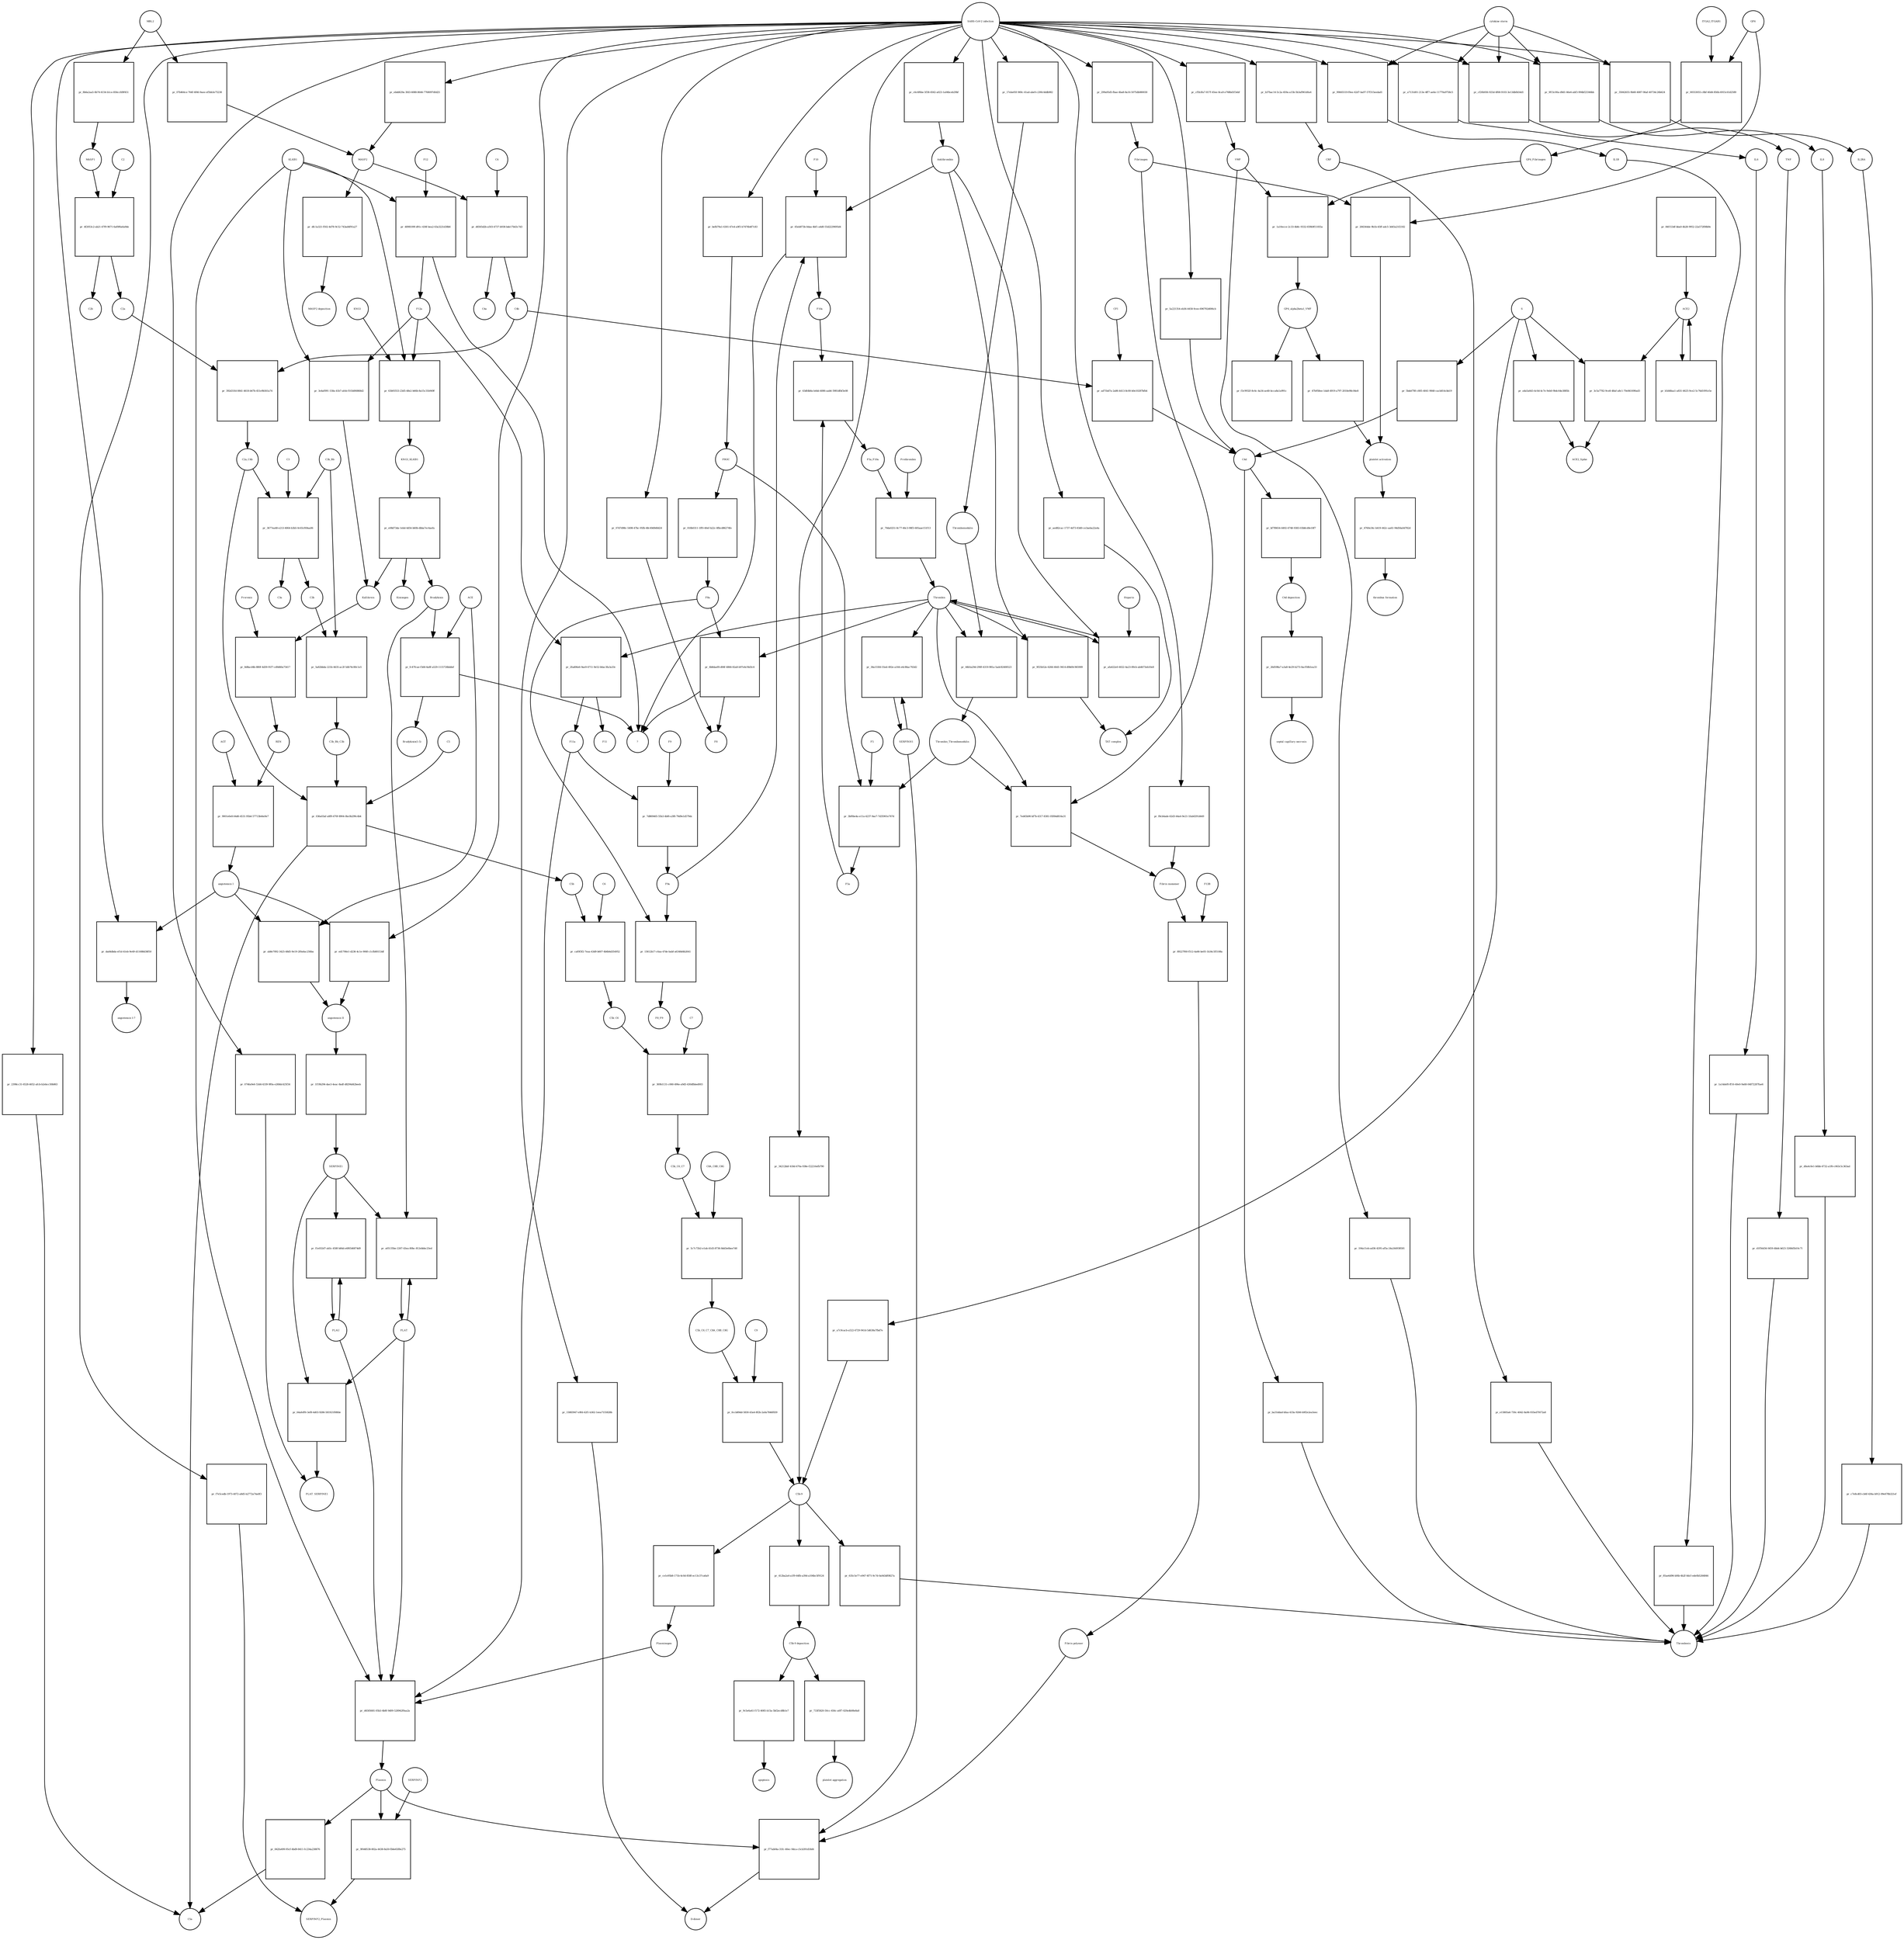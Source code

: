 strict digraph  {
C4b [annotation="", bipartite=0, cls=macromolecule, fontsize=4, label=C4b, shape=circle];
"pr_392d31fd-0841-4618-b67b-451e9b561a74" [annotation="", bipartite=1, cls=process, fontsize=4, label="pr_392d31fd-0841-4618-b67b-451e9b561a74", shape=square];
C2a [annotation="", bipartite=0, cls=macromolecule, fontsize=4, label=C2a, shape=circle];
C2a_C4b [annotation="", bipartite=0, cls=complex, fontsize=4, label=C2a_C4b, shape=circle];
C3b [annotation="", bipartite=0, cls=macromolecule, fontsize=4, label=C3b, shape=circle];
"pr_5a82bbda-221b-4435-ac2f-5db74c80c1e5" [annotation="", bipartite=1, cls=process, fontsize=4, label="pr_5a82bbda-221b-4435-ac2f-5db74c80c1e5", shape=square];
C3b_Bb [annotation="urn_miriam_pubmed_12440962|urn_miriam_brenda_3.4.21.47", bipartite=0, cls=complex, fontsize=4, label=C3b_Bb, shape=circle];
C3b_Bb_C3b [annotation="urn_miriam_pubmed_12440962|urn_miriam_brenda_34.4.21.47", bipartite=0, cls=complex, fontsize=4, label=C3b_Bb_C3b, shape=circle];
"pr_ad71bd7a-2a86-4413-8c00-b0e10287bfb4" [annotation="", bipartite=1, cls=process, fontsize=4, label="pr_ad71bd7a-2a86-4413-8c00-b0e10287bfb4", shape=square];
C4d [annotation="", bipartite=0, cls=macromolecule, fontsize=4, label=C4d, shape=circle];
CFI [annotation="urn_miriam_hgnc_HGNC%3A2771", bipartite=0, cls=macromolecule, fontsize=4, label=CFI, shape=circle];
"pr_bf7f8654-6492-4748-9383-03b8cd0e18f7" [annotation="", bipartite=1, cls=process, fontsize=4, label="pr_bf7f8654-6492-4748-9383-03b8cd0e18f7", shape=square];
"C4d deposition" [annotation="", bipartite=0, cls=phenotype, fontsize=4, label="C4d deposition", shape=circle];
"pr_26d598a7-a3a8-4e29-b273-0acf58b1ea33" [annotation="", bipartite=1, cls=process, fontsize=4, label="pr_26d598a7-a3a8-4e29-b273-0acf58b1ea33", shape=square];
"septal capillary necrosis" [annotation="", bipartite=0, cls=phenotype, fontsize=4, label="septal capillary necrosis", shape=circle];
"C5b-9" [annotation="", bipartite=0, cls=complex, fontsize=4, label="C5b-9", shape=circle];
"pr_412ba2a4-a1f9-44fb-a39d-a104bc5f9124" [annotation="", bipartite=1, cls=process, fontsize=4, label="pr_412ba2a4-a1f9-44fb-a39d-a104bc5f9124", shape=square];
"C5b-9 deposition" [annotation="", bipartite=0, cls=phenotype, fontsize=4, label="C5b-9 deposition", shape=circle];
"SARS-CoV-2 infection" [annotation=urn_miriam_taxonomy_2697049, bipartite=0, cls=phenotype, fontsize=4, label="SARS-CoV-2 infection", shape=circle];
"pr_f8cb4ade-62d3-44a4-9e21-1fab0291d449" [annotation="", bipartite=1, cls=process, fontsize=4, label="pr_f8cb4ade-62d3-44a4-9e21-1fab0291d449", shape=square];
"Fibrin monomer" [annotation="", bipartite=0, cls=macromolecule, fontsize=4, label="Fibrin monomer", shape=circle];
"pr_07d7d98c-5498-47bc-95fb-48c49d9d0d24" [annotation="", bipartite=1, cls=process, fontsize=4, label="pr_07d7d98c-5498-47bc-95fb-48c49d9d0d24", shape=square];
F8 [annotation="urn_miriam_hgnc_HGNC%3A3546", bipartite=0, cls=macromolecule, fontsize=4, label=F8, shape=circle];
"pr_c6c6f6be-5f38-4562-a023-1a04bceb29bf" [annotation="", bipartite=1, cls=process, fontsize=4, label="pr_c6c6f6be-5f38-4562-a023-1a04bceb29bf", shape=square];
Antithrombin [annotation="urn_miriam_hgnc_HGNC%3A775", bipartite=0, cls=macromolecule, fontsize=4, label=Antithrombin, shape=circle];
S [annotation="urn_miriam_uniprot_P0DTC2|urn_miriam_uniprot_P59594", bipartite=0, cls=macromolecule, fontsize=4, label=S, shape=circle];
"pr_a4a5a643-4c0d-4c7e-9eb0-9b4c64e3885b" [annotation="", bipartite=1, cls="omitted process", fontsize=4, label="pr_a4a5a643-4c0d-4c7e-9eb0-9b4c64e3885b", shape=square];
ACE2_Spike [annotation="", bipartite=0, cls=complex, fontsize=4, label=ACE2_Spike, shape=circle];
Bradykinin [annotation="urn_miriam_obo.chebi_CHEBI%3A3165", bipartite=0, cls=macromolecule, fontsize=4, label=Bradykinin, shape=circle];
"pr_fc47fcae-f3d4-4a8f-a529-1115726bddef" [annotation="", bipartite=1, cls=process, fontsize=4, label="pr_fc47fcae-f3d4-4a8f-a529-1115726bddef", shape=square];
"Bradykinin(1-5)" [annotation="", bipartite=0, cls=macromolecule, fontsize=4, label="Bradykinin(1-5)", shape=circle];
"?" [annotation="", bipartite=0, cls=macromolecule, fontsize=4, label="?", shape=circle];
ACE [annotation="urn_miriam_hgnc_HGNC%3A2707", bipartite=0, cls=macromolecule, fontsize=4, label=ACE, shape=circle];
ACE2 [annotation="urn_miriam_hgnc_HGNC%3A13557", bipartite=0, cls=macromolecule, fontsize=4, label=ACE2, shape=circle];
"pr_b5d48aa1-a831-4625-9ce2-5c76d1091e5e" [annotation="", bipartite=1, cls=process, fontsize=4, label="pr_b5d48aa1-a831-4625-9ce2-5c76d1091e5e", shape=square];
"pr_3c5a7782-9ce8-48af-a8c1-70e841690ad3" [annotation="", bipartite=1, cls=process, fontsize=4, label="pr_3c5a7782-9ce8-48af-a8c1-70e841690ad3", shape=square];
"pr_84f153df-bba0-4b28-9952-22a572f08b9e" [annotation="", bipartite=1, cls=process, fontsize=4, label="pr_84f153df-bba0-4b28-9952-22a572f08b9e", shape=square];
"angiotensin I" [annotation="urn_miriam_obo.chebi_CHEBI%3A2718", bipartite=0, cls="simple chemical", fontsize=4, label="angiotensin I", shape=circle];
"pr_dad4dbda-ef1d-41eb-9e49-d11688d38f50" [annotation="", bipartite=1, cls=process, fontsize=4, label="pr_dad4dbda-ef1d-41eb-9e49-d11688d38f50", shape=square];
"angiotensin I-7" [annotation="urn_miriam_obo.chebi_CHEBI%3A55438", bipartite=0, cls="simple chemical", fontsize=4, label="angiotensin I-7", shape=circle];
"pr_5bdef78f-c805-4041-9840-cacb814cbb19" [annotation="", bipartite=1, cls=process, fontsize=4, label="pr_5bdef78f-c805-4041-9840-cacb814cbb19", shape=square];
"pr_a7c9cacb-a522-4729-941d-5d638a7fbd7e" [annotation="", bipartite=1, cls=process, fontsize=4, label="pr_a7c9cacb-a522-4729-941d-5d638a7fbd7e", shape=square];
"pr_9c5e6a41-f172-4085-b15a-5bf2ecd8b1e7" [annotation="", bipartite=1, cls=process, fontsize=4, label="pr_9c5e6a41-f172-4085-b15a-5bf2ecd8b1e7", shape=square];
apoptosis [annotation="urn_miriam_obo.go_GO%3A0006915", bipartite=0, cls=phenotype, fontsize=4, label=apoptosis, shape=circle];
"pr_733f5820-50cc-456c-a0f7-029a4b08e8a8" [annotation="", bipartite=1, cls=process, fontsize=4, label="pr_733f5820-50cc-456c-a0f7-029a4b08e8a8", shape=square];
"platelet aggregation" [annotation="urn_miriam_obo.go_GO%3A0030168", bipartite=0, cls=phenotype, fontsize=4, label="platelet aggregation", shape=circle];
"pr_b37bac14-5c2a-459a-a15b-5b3af961d0a4" [annotation="", bipartite=1, cls=process, fontsize=4, label="pr_b37bac14-5c2a-459a-a15b-5b3af961d0a4", shape=square];
CRP [annotation="urn_miriam_hgnc_HGNC%3A2367", bipartite=0, cls=macromolecule, fontsize=4, label=CRP, shape=circle];
"pr_ebdd629a-3fd3-4088-8646-7768097d0d25" [annotation="", bipartite=1, cls=process, fontsize=4, label="pr_ebdd629a-3fd3-4088-8646-7768097d0d25", shape=square];
MASP2 [annotation=urn_miriam_hgnc_6902, bipartite=0, cls=macromolecule, fontsize=4, label=MASP2, shape=circle];
"pr_cf5b3fa7-817f-45ee-8ca9-e768bd1f3ebf" [annotation="", bipartite=1, cls=process, fontsize=4, label="pr_cf5b3fa7-817f-45ee-8ca9-e768bd1f3ebf", shape=square];
VWF [annotation="urn_miriam_hgnc_HGNC%3A12726", bipartite=0, cls=macromolecule, fontsize=4, label=VWF, shape=circle];
"pr_e15805a6-730c-4042-8a96-935ed7f472a8" [annotation="", bipartite=1, cls=process, fontsize=4, label="pr_e15805a6-730c-4042-8a96-935ed7f472a8", shape=square];
Thrombosis [annotation="urn_miriam_mesh_D013923|urn_miriam_mesh_D055806", bipartite=0, cls=phenotype, fontsize=4, label=Thrombosis, shape=circle];
"pr_194a11eb-ad36-4295-af5a-24a244938581" [annotation="", bipartite=1, cls=process, fontsize=4, label="pr_194a11eb-ad36-4295-af5a-24a244938581", shape=square];
"pr_befb79a1-6301-47e4-a9f5-b7476b4f7c83" [annotation="", bipartite=1, cls=process, fontsize=4, label="pr_befb79a1-6301-47e4-a9f5-b7476b4f7c83", shape=square];
PROC [annotation="urn_miriam_hgnc_HGNC%3A9451", bipartite=0, cls=macromolecule, fontsize=4, label=PROC, shape=circle];
"pr_5a221354-eb36-4458-9cee-696792d696cb" [annotation="", bipartite=1, cls=process, fontsize=4, label="pr_5a221354-eb36-4458-9cee-696792d696cb", shape=square];
Plasmin [annotation="urn_miriam_hgnc_HGNC%3A9051", bipartite=0, cls=macromolecule, fontsize=4, label=Plasmin, shape=circle];
"pr_9f448538-802a-4438-8a50-fb6e65f8e275" [annotation="", bipartite=1, cls=process, fontsize=4, label="pr_9f448538-802a-4438-8a50-fb6e65f8e275", shape=square];
SERPINF2 [annotation="urn_miriam_hgnc_HGNC%3A9075", bipartite=0, cls=macromolecule, fontsize=4, label=SERPINF2, shape=circle];
SERPINF2_Plasmin [annotation="", bipartite=0, cls=complex, fontsize=4, label=SERPINF2_Plasmin, shape=circle];
"pr_f7e5cedb-1973-4072-a8d5-b2772a74a0f3" [annotation="", bipartite=1, cls=process, fontsize=4, label="pr_f7e5cedb-1973-4072-a8d5-b2772a74a0f3", shape=square];
"pr_17ebe05f-969c-41ad-abe9-c200c4ddb982" [annotation="", bipartite=1, cls=process, fontsize=4, label="pr_17ebe05f-969c-41ad-abe9-c200c4ddb982", shape=square];
Thrombomodulin [annotation="urn_miriam_hgnc_HGNC%3A11784", bipartite=0, cls=macromolecule, fontsize=4, label=Thrombomodulin, shape=circle];
KLKB1 [annotation=urn_miriam_hgnc_6371, bipartite=0, cls=macromolecule, fontsize=4, label=KLKB1, shape=circle];
"pr_3e4af091-158a-41b7-afeb-f103d06868d2" [annotation="", bipartite=1, cls=process, fontsize=4, label="pr_3e4af091-158a-41b7-afeb-f103d06868d2", shape=square];
Kallikrein [annotation=urn_miriam_hgnc_6371, bipartite=0, cls=macromolecule, fontsize=4, label=Kallikrein, shape=circle];
F12a [annotation="urn_miriam_hgnc_HGNC%3A3530", bipartite=0, cls=macromolecule, fontsize=4, label=F12a, shape=circle];
"pr_aed82cac-1737-4d73-83d0-ce3aeba22a4a" [annotation="", bipartite=1, cls=process, fontsize=4, label="pr_aed82cac-1737-4d73-83d0-ce3aeba22a4a", shape=square];
"TAT complex" [annotation=urn_miriam_pubmed_22930518, bipartite=0, cls=complex, fontsize=4, label="TAT complex", shape=circle];
"pr_0746a9e6-53d4-4339-9f0a-e268dc425f34" [annotation="", bipartite=1, cls=process, fontsize=4, label="pr_0746a9e6-53d4-4339-9f0a-e268dc425f34", shape=square];
PLAT_SERPINE1 [annotation=urn_miriam_pubmed_22449964, bipartite=0, cls=complex, fontsize=4, label=PLAT_SERPINE1, shape=circle];
KNG1_KLKB1 [annotation=urn_miriam_pubmed_17598838, bipartite=0, cls=complex, fontsize=4, label=KNG1_KLKB1, shape=circle];
"pr_e08d73da-1ebd-4d54-b60b-dbba7ec4aefa" [annotation="", bipartite=1, cls=process, fontsize=4, label="pr_e08d73da-1ebd-4d54-b60b-dbba7ec4aefa", shape=square];
Kininogen [annotation="urn_miriam_hgnc_HGNC%3A6383", bipartite=0, cls=macromolecule, fontsize=4, label=Kininogen, shape=circle];
"pr_34212bbf-418d-470a-938e-f22216efb790" [annotation="", bipartite=1, cls=process, fontsize=4, label="pr_34212bbf-418d-470a-938e-f22216efb790", shape=square];
"pr_2398cc31-6528-4652-afcb-b2ebcc50b863" [annotation="", bipartite=1, cls=process, fontsize=4, label="pr_2398cc31-6528-4652-afcb-b2ebcc50b863", shape=square];
C5a [annotation="", bipartite=0, cls=macromolecule, fontsize=4, label=C5a, shape=circle];
PLAT [annotation="urn_miriam_hgnc_HGNC%3A9051", bipartite=0, cls=macromolecule, fontsize=4, label=PLAT, shape=circle];
"pr_a05135be-2267-43ea-80bc-812ebbbc23ed" [annotation="", bipartite=1, cls=process, fontsize=4, label="pr_a05135be-2267-43ea-80bc-812ebbbc23ed", shape=square];
SERPINE1 [annotation="urn_miriam_hgnc_HGNC%3A8593", bipartite=0, cls=macromolecule, fontsize=4, label=SERPINE1, shape=circle];
AGT [annotation="urn_miriam_hgnc_HGNC%3A333", bipartite=0, cls=macromolecule, fontsize=4, label=AGT, shape=circle];
"pr_9001e0e8-64d6-4531-95b4-57713b44e9e7" [annotation="", bipartite=1, cls=process, fontsize=4, label="pr_9001e0e8-64d6-4531-95b4-57713b44e9e7", shape=square];
REN [annotation="urn_miriam_hgnc_HGNC%3A9958", bipartite=0, cls=macromolecule, fontsize=4, label=REN, shape=circle];
C2 [annotation="urn_miriam_hgnc_HGNC%3A1248", bipartite=0, cls=macromolecule, fontsize=4, label=C2, shape=circle];
"pr_4f2053c2-ab21-47f9-9671-6af0f6a6a9de" [annotation="", bipartite=1, cls=process, fontsize=4, label="pr_4f2053c2-ab21-47f9-9671-6af0f6a6a9de", shape=square];
C2b [annotation="", bipartite=0, cls=macromolecule, fontsize=4, label=C2b, shape=circle];
MASP1 [annotation="urn_miriam_hgnc_HGNC%3A6901", bipartite=0, cls=macromolecule, fontsize=4, label=MASP1, shape=circle];
MBL2 [annotation=urn_miriam_hgnc_6902, bipartite=0, cls=macromolecule, fontsize=4, label=MBL2, shape=circle];
"pr_07b464ce-764f-4f46-9aee-ef5bb3e75238" [annotation="", bipartite=1, cls=process, fontsize=4, label="pr_07b464ce-764f-4f46-9aee-ef5bb3e75238", shape=square];
"pr_8b6a2aa5-6b74-4154-b1ce-856ccfd9f451" [annotation="", bipartite=1, cls=process, fontsize=4, label="pr_8b6a2aa5-6b74-4154-b1ce-856ccfd9f451", shape=square];
F10 [annotation="urn_miriam_hgnc_HGNC%3A3528", bipartite=0, cls=macromolecule, fontsize=4, label=F10, shape=circle];
"pr_65eb873b-0daa-4bf1-a4d0-55d2229695d4" [annotation="", bipartite=1, cls=process, fontsize=4, label="pr_65eb873b-0daa-4bf1-a4d0-55d2229695d4", shape=square];
F10a [annotation="urn_miriam_hgnc_HGNC%3A3528", bipartite=0, cls=macromolecule, fontsize=4, label=F10a, shape=circle];
F9a [annotation="", bipartite=0, cls=macromolecule, fontsize=4, label=F9a, shape=circle];
C3 [annotation="urn_miriam_hgnc_HGNC%3A1318", bipartite=0, cls=macromolecule, fontsize=4, label=C3, shape=circle];
"pr_3677ea48-e213-4064-b3b5-0c65cf69aa06" [annotation="", bipartite=1, cls=process, fontsize=4, label="pr_3677ea48-e213-4064-b3b5-0c65cf69aa06", shape=square];
C3a [annotation="", bipartite=0, cls=macromolecule, fontsize=4, label=C3a, shape=circle];
Prorenin [annotation="", bipartite=0, cls=macromolecule, fontsize=4, label=Prorenin, shape=circle];
"pr_8d8acd4b-880f-4d39-91f7-cd9d60a75417" [annotation="", bipartite=1, cls=process, fontsize=4, label="pr_8d8acd4b-880f-4d39-91f7-cd9d60a75417", shape=square];
F8a [annotation="urn_miriam_hgnc_HGNC%3A3546", bipartite=0, cls=macromolecule, fontsize=4, label=F8a, shape=circle];
"pr_4b8daef8-d06f-4866-82a8-b97e4cf4d3c4" [annotation="", bipartite=1, cls=process, fontsize=4, label="pr_4b8daef8-d06f-4866-82a8-b97e4cf4d3c4", shape=square];
Thrombin [annotation="urn_miriam_hgnc_HGNC%3A3535", bipartite=0, cls=macromolecule, fontsize=4, label=Thrombin, shape=circle];
"pr_afa622e0-4022-4a23-89cb-ab4673eb10e8" [annotation="", bipartite=1, cls=process, fontsize=4, label="pr_afa622e0-4022-4a23-89cb-ab4673eb10e8", shape=square];
Heparin [annotation="urn_miriam_pubmed_708377|urn_miriam_obo.chebi_CHEBI%3A28304", bipartite=0, cls="simple chemical", fontsize=4, label=Heparin, shape=circle];
"pr_ab8e7092-3425-48d5-9e19-2f0a6ac256ba" [annotation="", bipartite=1, cls=process, fontsize=4, label="pr_ab8e7092-3425-48d5-9e19-2f0a6ac256ba", shape=square];
"angiotensin II" [annotation="urn_miriam_obo.chebi_CHEBI%3A2718", bipartite=0, cls="simple chemical", fontsize=4, label="angiotensin II", shape=circle];
IL2RA [annotation="urn_miriam_hgnc_HGNC%3A6008", bipartite=0, cls=macromolecule, fontsize=4, label=IL2RA, shape=circle];
"pr_c7e8cd03-cb6f-436a-b912-09e678b321ef" [annotation="", bipartite=1, cls=process, fontsize=4, label="pr_c7e8cd03-cb6f-436a-b912-09e678b321ef", shape=square];
PLAU [annotation="", bipartite=0, cls=macromolecule, fontsize=4, label=PLAU, shape=circle];
"pr_f1e032d7-ab5c-458f-b84d-e6f6546874d9" [annotation="", bipartite=1, cls=process, fontsize=4, label="pr_f1e032d7-ab5c-458f-b84d-e6f6546874d9", shape=square];
F12 [annotation="urn_miriam_hgnc_HGNC%3A3530", bipartite=0, cls=macromolecule, fontsize=4, label=F12, shape=circle];
"pr_4898109f-d91c-436f-bea2-63a3221d38b6" [annotation="", bipartite=1, cls=process, fontsize=4, label="pr_4898109f-d91c-436f-bea2-63a3221d38b6", shape=square];
"pr_2fad06e6-9ae9-4711-9e52-b6ac3fa3a33c" [annotation="", bipartite=1, cls=process, fontsize=4, label="pr_2fad06e6-9ae9-4711-9e52-b6ac3fa3a33c", shape=square];
F11 [annotation="urn_miriam_hgnc_HGNC%3A3529", bipartite=0, cls=macromolecule, fontsize=4, label=F11, shape=circle];
F11a [annotation="urn_miriam_hgnc_HGNC%3A3529", bipartite=0, cls=macromolecule, fontsize=4, label=F11a, shape=circle];
C4 [annotation="", bipartite=0, cls=macromolecule, fontsize=4, label=C4, shape=circle];
"pr_d6565d2b-a503-4737-b938-bde17b43c7d3" [annotation="", bipartite=1, cls=process, fontsize=4, label="pr_d6565d2b-a503-4737-b938-bde17b43c7d3", shape=square];
C4a [annotation="", bipartite=0, cls=macromolecule, fontsize=4, label=C4a, shape=circle];
"pr_64afeff6-3ef8-4d03-9286-581921f08fde" [annotation="", bipartite=1, cls=process, fontsize=4, label="pr_64afeff6-3ef8-4d03-9286-581921f08fde", shape=square];
"pr_15612b17-c6aa-47de-babf-a6348d4b2641" [annotation="", bipartite=1, cls=process, fontsize=4, label="pr_15612b17-c6aa-47de-babf-a6348d4b2641", shape=square];
F8_F9 [annotation=urn_miriam_pubmed_22471307, bipartite=0, cls=complex, fontsize=4, label=F8_F9, shape=circle];
"pr_63dfdb8a-b44d-4086-aab6-5981dfbf3e08" [annotation="", bipartite=1, cls=process, fontsize=4, label="pr_63dfdb8a-b44d-4086-aab6-5981dfbf3e08", shape=square];
F5a [annotation="urn_miriam_hgnc_HGNC%3A3542", bipartite=0, cls=macromolecule, fontsize=4, label=F5a, shape=circle];
F5a_F10a [annotation=urn_miriam_pubmed_2303476, bipartite=0, cls=complex, fontsize=4, label=F5a_F10a, shape=circle];
F5 [annotation="urn_miriam_hgnc_HGNC%3A3541", bipartite=0, cls=macromolecule, fontsize=4, label=F5, shape=circle];
"pr_3bf0be4a-e11a-4237-9ae7-7d35901e767d" [annotation="", bipartite=1, cls=process, fontsize=4, label="pr_3bf0be4a-e11a-4237-9ae7-7d35901e767d", shape=square];
Thrombin_Thrombomodulin [annotation="urn_miriam_pubmed_6282863|urn_miriam_taxonomy_9986", bipartite=0, cls=complex, fontsize=4, label=Thrombin_Thrombomodulin, shape=circle];
SERPINH1 [annotation="urn_miriam_hgnc_HGNC%3A1546", bipartite=0, cls=macromolecule, fontsize=4, label=SERPINH1, shape=circle];
"pr_36a155fd-55ed-492e-a164-e4c86ac763d2" [annotation="", bipartite=1, cls=process, fontsize=4, label="pr_36a155fd-55ed-492e-a164-e4c86ac763d2", shape=square];
IL1B [annotation=urn_miriam_hgnc_5992, bipartite=0, cls=macromolecule, fontsize=4, label=IL1B, shape=circle];
"pr_85ae6d96-bf4b-4b2f-8dcf-ede0b5266846" [annotation="", bipartite=1, cls=process, fontsize=4, label="pr_85ae6d96-bf4b-4b2f-8dcf-ede0b5266846", shape=square];
IL6 [annotation=urn_miriam_hgnc_6018, bipartite=0, cls=macromolecule, fontsize=4, label=IL6, shape=circle];
"pr_1a14def0-ff16-40e0-9a68-04872287fae6" [annotation="", bipartite=1, cls=process, fontsize=4, label="pr_1a14def0-ff16-40e0-9a68-04872287fae6", shape=square];
TNF [annotation=urn_miriam_hgnc_11892, bipartite=0, cls=macromolecule, fontsize=4, label=TNF, shape=circle];
"pr_d1f56d34-0459-4bb4-b623-3268d5b10c71" [annotation="", bipartite=1, cls=process, fontsize=4, label="pr_d1f56d34-0459-4bb4-b623-3268d5b10c71", shape=square];
IL8 [annotation="urn_miriam_hgnc_HGNC%3A6025", bipartite=0, cls=macromolecule, fontsize=4, label=IL8, shape=circle];
"pr_d0a4c0e1-b6bb-4732-a1f6-c063c5c363ad" [annotation="", bipartite=1, cls=process, fontsize=4, label="pr_d0a4c0e1-b6bb-4732-a1f6-c063c5c363ad", shape=square];
Fibrinogen [annotation=urn_miriam_pubmed_19296670, bipartite=0, cls=complex, fontsize=4, label=Fibrinogen, shape=circle];
"pr_7ed45b90-bf7b-4317-8381-05f84d816a31" [annotation="", bipartite=1, cls=process, fontsize=4, label="pr_7ed45b90-bf7b-4317-8381-05f84d816a31", shape=square];
C5 [annotation="urn_miriam_hgnc_HGNC%3A1331", bipartite=0, cls=macromolecule, fontsize=4, label=C5, shape=circle];
"pr_036a03af-a8f9-470f-8904-0bc0b299c4b4" [annotation="", bipartite=1, cls=process, fontsize=4, label="pr_036a03af-a8f9-470f-8904-0bc0b299c4b4", shape=square];
C5b [annotation="", bipartite=0, cls=macromolecule, fontsize=4, label=C5b, shape=circle];
"pr_caf0f3f2-7eaa-43d9-b607-4b6b4d354952" [annotation="", bipartite=1, cls=process, fontsize=4, label="pr_caf0f3f2-7eaa-43d9-b607-4b6b4d354952", shape=square];
C6 [annotation="urn_miriam_hgnc_HGNC%3A1339", bipartite=0, cls=macromolecule, fontsize=4, label=C6, shape=circle];
C5b_C6 [annotation="", bipartite=0, cls=complex, fontsize=4, label=C5b_C6, shape=circle];
"pr_369b1131-c060-496e-a9d5-430dfbbed003" [annotation="", bipartite=1, cls=process, fontsize=4, label="pr_369b1131-c060-496e-a9d5-430dfbbed003", shape=square];
C7 [annotation="urn_miriam_hgnc_HGNC%3A1346", bipartite=0, cls=macromolecule, fontsize=4, label=C7, shape=circle];
C5b_C6_C7 [annotation=urn_miriam_pubmed_28630159, bipartite=0, cls=complex, fontsize=4, label=C5b_C6_C7, shape=circle];
"pr_5c7c72b2-e1ab-41d3-8736-8dd3e6bee7d0" [annotation="", bipartite=1, cls=process, fontsize=4, label="pr_5c7c72b2-e1ab-41d3-8736-8dd3e6bee7d0", shape=square];
C8A_C8B_C8G [annotation="", bipartite=0, cls=complex, fontsize=4, label=C8A_C8B_C8G, shape=circle];
C5b_C6_C7_C8A_C8B_C8G [annotation=urn_miriam_pubmed_28630159, bipartite=0, cls=complex, fontsize=4, label=C5b_C6_C7_C8A_C8B_C8G, shape=circle];
"pr_0ccb89dd-5830-43a4-8f2b-2a0a7846f839" [annotation="", bipartite=1, cls=process, fontsize=4, label="pr_0ccb89dd-5830-43a4-8f2b-2a0a7846f839", shape=square];
C9 [annotation="urn_miriam_hgnc_HGNC%3A1358", bipartite=0, cls=macromolecule, fontsize=4, label=C9, shape=circle];
"pr_ed1706e1-d236-4c1e-906f-c1cfb80153df" [annotation="", bipartite=1, cls=process, fontsize=4, label="pr_ed1706e1-d236-4c1e-906f-c1cfb80153df", shape=square];
"cytokine storm" [annotation=urn_miriam_pubmed_2504360, bipartite=0, cls=phenotype, fontsize=4, label="cytokine storm", shape=circle];
"pr_99665519-f0ee-42d7-ba97-57f315eedad1" [annotation="", bipartite=1, cls=process, fontsize=4, label="pr_99665519-f0ee-42d7-ba97-57f315eedad1", shape=square];
"pr_15883947-e9fd-42f1-b362-1eea7155828b" [annotation="", bipartite=1, cls=process, fontsize=4, label="pr_15883947-e9fd-42f1-b362-1eea7155828b", shape=square];
"D-dimer" [annotation=urn_miriam_pubmed_19008457, bipartite=0, cls=macromolecule, fontsize=4, label="D-dimer", shape=circle];
"pr_299a95d5-fbae-4ba8-8a16-5075db080030" [annotation="", bipartite=1, cls=process, fontsize=4, label="pr_299a95d5-fbae-4ba8-8a16-5075db080030", shape=square];
"pr_a7131d01-213e-4ff7-ae6e-11770a9758c5" [annotation="", bipartite=1, cls=process, fontsize=4, label="pr_a7131d01-213e-4ff7-ae6e-11770a9758c5", shape=square];
"pr_9f15c00a-d9d1-46e6-abf3-994bf23346bb" [annotation="", bipartite=1, cls=process, fontsize=4, label="pr_9f15c00a-d9d1-46e6-abf3-994bf23346bb", shape=square];
"pr_35842655-9b60-4087-96af-40734c26b624" [annotation="", bipartite=1, cls=process, fontsize=4, label="pr_35842655-9b60-4087-96af-40734c26b624", shape=square];
Plasminogen [annotation="urn_miriam_hgnc_HGNC%3A9071", bipartite=0, cls=macromolecule, fontsize=4, label=Plasminogen, shape=circle];
"pr_d4585681-05b3-4b8f-9d09-528942f0aa2a" [annotation="", bipartite=1, cls=process, fontsize=4, label="pr_d4585681-05b3-4b8f-9d09-528942f0aa2a", shape=square];
"pr_9f25b52e-6266-40d1-9414-d9b69c965909" [annotation="", bipartite=1, cls=process, fontsize=4, label="pr_9f25b52e-6266-40d1-9414-d9b69c965909", shape=square];
Prothrombin [annotation="urn_miriam_hgnc_HGNC%3A3535", bipartite=0, cls=macromolecule, fontsize=4, label=Prothrombin, shape=circle];
"pr_70da0251-8c77-46c3-98f3-605aae151f13" [annotation="", bipartite=1, cls=process, fontsize=4, label="pr_70da0251-8c77-46c3-98f3-605aae151f13", shape=square];
"pr_018b0311-1ff0-40ef-b22c-8fbcd86274fe" [annotation="", bipartite=1, cls=process, fontsize=4, label="pr_018b0311-1ff0-40ef-b22c-8fbcd86274fe", shape=square];
"pr_1f19b294-dae3-4eac-8adf-d8294d42beeb" [annotation="", bipartite=1, cls=process, fontsize=4, label="pr_1f19b294-dae3-4eac-8adf-d8294d42beeb", shape=square];
"pr_44b5a29d-290f-4319-981a-5adc82400523" [annotation="", bipartite=1, cls=process, fontsize=4, label="pr_44b5a29d-290f-4319-981a-5adc82400523", shape=square];
F9 [annotation="urn_miriam_hgnc_HGNC%3A35531", bipartite=0, cls=macromolecule, fontsize=4, label=F9, shape=circle];
"pr_7d869465-55b3-4bf6-a3f8-79d9e1d579dc" [annotation="", bipartite=1, cls=process, fontsize=4, label="pr_7d869465-55b3-4bf6-a3f8-79d9e1d579dc", shape=square];
"pr_63b93553-23d5-48e2-b66b-8a15c31b949f" [annotation="", bipartite=1, cls=process, fontsize=4, label="pr_63b93553-23d5-48e2-b66b-8a15c31b949f", shape=square];
KNG1 [annotation="urn_miriam_hgnc.symbol_6383", bipartite=0, cls=macromolecule, fontsize=4, label=KNG1, shape=circle];
"pr_dfc1a321-f502-4d78-9c52-743ad4f91a27" [annotation="", bipartite=1, cls=process, fontsize=4, label="pr_dfc1a321-f502-4d78-9c52-743ad4f91a27", shape=square];
"MASP2 deposition" [annotation="", bipartite=0, cls=phenotype, fontsize=4, label="MASP2 deposition", shape=circle];
"pr_ba31ddad-bfaa-433a-9266-b9f2e2ea5eec" [annotation="", bipartite=1, cls=process, fontsize=4, label="pr_ba31ddad-bfaa-433a-9266-b9f2e2ea5eec", shape=square];
"pr_ce1e95b8-171b-4c0d-858f-ec13c37ca6a9" [annotation="", bipartite=1, cls=process, fontsize=4, label="pr_ce1e95b8-171b-4c0d-858f-ec13c37ca6a9", shape=square];
"pr_635c5e77-e947-4f71-9c7d-0a9d3df0827a" [annotation="", bipartite=1, cls=process, fontsize=4, label="pr_635c5e77-e947-4f71-9c7d-0a9d3df0827a", shape=square];
"pr_842fa499-95cf-4bd9-8411-fc234a238876" [annotation="", bipartite=1, cls=process, fontsize=4, label="pr_842fa499-95cf-4bd9-8411-fc234a238876", shape=square];
"pr_cf20b936-925d-4f68-9103-3e13db0b54d1" [annotation="", bipartite=1, cls=process, fontsize=4, label="pr_cf20b936-925d-4f68-9103-3e13db0b54d1", shape=square];
"pr_89227f60-f512-4a66-be05-1b34c5f5108a" [annotation="", bipartite=1, cls=process, fontsize=4, label="pr_89227f60-f512-4a66-be05-1b34c5f5108a", shape=square];
"Fibrin polymer" [annotation="", bipartite=0, cls=macromolecule, fontsize=4, label="Fibrin polymer", shape=circle];
F13B [annotation="", bipartite=0, cls=macromolecule, fontsize=4, label=F13B, shape=circle];
"pr_f77ab04a-31fc-40ec-9dca-c5cb391d18d4" [annotation="", bipartite=1, cls=process, fontsize=4, label="pr_f77ab04a-31fc-40ec-9dca-c5cb391d18d4", shape=square];
GP6_alpha2beta1_VWF [annotation="", bipartite=0, cls=complex, fontsize=4, label=GP6_alpha2beta1_VWF, shape=circle];
"pr_f3c9932f-8c6c-4a34-ae40-bcca8a1a991c" [annotation="", bipartite=1, cls="omitted process", fontsize=4, label="pr_f3c9932f-8c6c-4a34-ae40-bcca8a1a991c", shape=square];
"pr_47b958ee-1da8-4919-a797-2018e98c04e8" [annotation="", bipartite=1, cls=process, fontsize=4, label="pr_47b958ee-1da8-4919-a797-2018e98c04e8", shape=square];
"platelet activation" [annotation="urn_miriam_obo.go_GO%3A0030168", bipartite=0, cls=phenotype, fontsize=4, label="platelet activation", shape=circle];
"pr_4760e34c-b419-442c-aa61-94d56a0d782d" [annotation="", bipartite=1, cls=process, fontsize=4, label="pr_4760e34c-b419-442c-aa61-94d56a0d782d", shape=square];
"thrombus formation" [annotation="", bipartite=0, cls=phenotype, fontsize=4, label="thrombus formation", shape=circle];
"pr_266344de-9b1b-45ff-adc5-3d45a21f2182" [annotation="", bipartite=1, cls=process, fontsize=4, label="pr_266344de-9b1b-45ff-adc5-3d45a21f2182", shape=square];
GP6 [annotation=urn_miriam_hgnc_14388, bipartite=0, cls=macromolecule, fontsize=4, label=GP6, shape=circle];
"pr_00553055-c8bf-40d4-856b-6915c61d2589" [annotation="", bipartite=1, cls=process, fontsize=4, label="pr_00553055-c8bf-40d4-856b-6915c61d2589", shape=square];
ITGA2_ITGAB1 [annotation="urn_miriam_intact_EBI-16428357", bipartite=0, cls=complex, fontsize=4, label=ITGA2_ITGAB1, shape=circle];
GP6_Fibrinogen [annotation="", bipartite=0, cls=complex, fontsize=4, label=GP6_Fibrinogen, shape=circle];
"pr_1a10ecce-2c33-4b8c-9332-659b9f11055a" [annotation="", bipartite=1, cls=process, fontsize=4, label="pr_1a10ecce-2c33-4b8c-9332-659b9f11055a", shape=square];
C4b -> "pr_392d31fd-0841-4618-b67b-451e9b561a74"  [annotation="", interaction_type=consumption];
C4b -> "pr_ad71bd7a-2a86-4413-8c00-b0e10287bfb4"  [annotation="", interaction_type=consumption];
"pr_392d31fd-0841-4618-b67b-451e9b561a74" -> C2a_C4b  [annotation="", interaction_type=production];
C2a -> "pr_392d31fd-0841-4618-b67b-451e9b561a74"  [annotation="", interaction_type=consumption];
C2a_C4b -> "pr_3677ea48-e213-4064-b3b5-0c65cf69aa06"  [annotation=urn_miriam_pubmed_12440962, interaction_type=catalysis];
C2a_C4b -> "pr_036a03af-a8f9-470f-8904-0bc0b299c4b4"  [annotation=urn_miriam_pubmed_28630159, interaction_type=catalysis];
C3b -> "pr_5a82bbda-221b-4435-ac2f-5db74c80c1e5"  [annotation="", interaction_type=consumption];
"pr_5a82bbda-221b-4435-ac2f-5db74c80c1e5" -> C3b_Bb_C3b  [annotation="", interaction_type=production];
C3b_Bb -> "pr_5a82bbda-221b-4435-ac2f-5db74c80c1e5"  [annotation="", interaction_type=consumption];
C3b_Bb -> "pr_3677ea48-e213-4064-b3b5-0c65cf69aa06"  [annotation=urn_miriam_pubmed_12440962, interaction_type=catalysis];
C3b_Bb_C3b -> "pr_036a03af-a8f9-470f-8904-0bc0b299c4b4"  [annotation=urn_miriam_pubmed_28630159, interaction_type=catalysis];
"pr_ad71bd7a-2a86-4413-8c00-b0e10287bfb4" -> C4d  [annotation="", interaction_type=production];
C4d -> "pr_bf7f8654-6492-4748-9383-03b8cd0e18f7"  [annotation="", interaction_type=consumption];
C4d -> "pr_ba31ddad-bfaa-433a-9266-b9f2e2ea5eec"  [annotation="", interaction_type=consumption];
CFI -> "pr_ad71bd7a-2a86-4413-8c00-b0e10287bfb4"  [annotation=urn_miriam_pubmed_19362461, interaction_type=catalysis];
"pr_bf7f8654-6492-4748-9383-03b8cd0e18f7" -> "C4d deposition"  [annotation="", interaction_type=production];
"C4d deposition" -> "pr_26d598a7-a3a8-4e29-b273-0acf58b1ea33"  [annotation="", interaction_type=consumption];
"pr_26d598a7-a3a8-4e29-b273-0acf58b1ea33" -> "septal capillary necrosis"  [annotation="", interaction_type=production];
"C5b-9" -> "pr_412ba2a4-a1f9-44fb-a39d-a104bc5f9124"  [annotation="", interaction_type=consumption];
"C5b-9" -> "pr_ce1e95b8-171b-4c0d-858f-ec13c37ca6a9"  [annotation="", interaction_type=consumption];
"C5b-9" -> "pr_635c5e77-e947-4f71-9c7d-0a9d3df0827a"  [annotation="", interaction_type=consumption];
"pr_412ba2a4-a1f9-44fb-a39d-a104bc5f9124" -> "C5b-9 deposition"  [annotation="", interaction_type=production];
"C5b-9 deposition" -> "pr_9c5e6a41-f172-4085-b15a-5bf2ecd8b1e7"  [annotation="", interaction_type=consumption];
"C5b-9 deposition" -> "pr_733f5820-50cc-456c-a0f7-029a4b08e8a8"  [annotation="", interaction_type=consumption];
"SARS-CoV-2 infection" -> "pr_f8cb4ade-62d3-44a4-9e21-1fab0291d449"  [annotation="", interaction_type=consumption];
"SARS-CoV-2 infection" -> "pr_07d7d98c-5498-47bc-95fb-48c49d9d0d24"  [annotation="", interaction_type=consumption];
"SARS-CoV-2 infection" -> "pr_c6c6f6be-5f38-4562-a023-1a04bceb29bf"  [annotation="", interaction_type=consumption];
"SARS-CoV-2 infection" -> "pr_dad4dbda-ef1d-41eb-9e49-d11688d38f50"  [annotation=urn_miriam_pubmed_23392115, interaction_type=inhibition];
"SARS-CoV-2 infection" -> "pr_b37bac14-5c2a-459a-a15b-5b3af961d0a4"  [annotation="", interaction_type=consumption];
"SARS-CoV-2 infection" -> "pr_ebdd629a-3fd3-4088-8646-7768097d0d25"  [annotation="", interaction_type=consumption];
"SARS-CoV-2 infection" -> "pr_cf5b3fa7-817f-45ee-8ca9-e768bd1f3ebf"  [annotation="", interaction_type=consumption];
"SARS-CoV-2 infection" -> "pr_befb79a1-6301-47e4-a9f5-b7476b4f7c83"  [annotation="", interaction_type=consumption];
"SARS-CoV-2 infection" -> "pr_5a221354-eb36-4458-9cee-696792d696cb"  [annotation="", interaction_type=consumption];
"SARS-CoV-2 infection" -> "pr_f7e5cedb-1973-4072-a8d5-b2772a74a0f3"  [annotation="", interaction_type=consumption];
"SARS-CoV-2 infection" -> "pr_17ebe05f-969c-41ad-abe9-c200c4ddb982"  [annotation="", interaction_type=consumption];
"SARS-CoV-2 infection" -> "pr_aed82cac-1737-4d73-83d0-ce3aeba22a4a"  [annotation="", interaction_type=consumption];
"SARS-CoV-2 infection" -> "pr_0746a9e6-53d4-4339-9f0a-e268dc425f34"  [annotation="", interaction_type=consumption];
"SARS-CoV-2 infection" -> "pr_34212bbf-418d-470a-938e-f22216efb790"  [annotation="", interaction_type=consumption];
"SARS-CoV-2 infection" -> "pr_2398cc31-6528-4652-afcb-b2ebcc50b863"  [annotation="", interaction_type=consumption];
"SARS-CoV-2 infection" -> "pr_ed1706e1-d236-4c1e-906f-c1cfb80153df"  [annotation=urn_miriam_pubmed_32048163, interaction_type=catalysis];
"SARS-CoV-2 infection" -> "pr_99665519-f0ee-42d7-ba97-57f315eedad1"  [annotation=urn_miriam_pubmed_32171193, interaction_type=stimulation];
"SARS-CoV-2 infection" -> "pr_15883947-e9fd-42f1-b362-1eea7155828b"  [annotation="", interaction_type=consumption];
"SARS-CoV-2 infection" -> "pr_299a95d5-fbae-4ba8-8a16-5075db080030"  [annotation="", interaction_type=consumption];
"SARS-CoV-2 infection" -> "pr_a7131d01-213e-4ff7-ae6e-11770a9758c5"  [annotation=urn_miriam_pubmed_32286245, interaction_type=stimulation];
"SARS-CoV-2 infection" -> "pr_9f15c00a-d9d1-46e6-abf3-994bf23346bb"  [annotation=urn_miriam_pubmed_32286245, interaction_type=stimulation];
"SARS-CoV-2 infection" -> "pr_35842655-9b60-4087-96af-40734c26b624"  [annotation=urn_miriam_pubmed_32286245, interaction_type=stimulation];
"SARS-CoV-2 infection" -> "pr_cf20b936-925d-4f68-9103-3e13db0b54d1"  [annotation=urn_miriam_pubmed_32504360, interaction_type=stimulation];
"pr_f8cb4ade-62d3-44a4-9e21-1fab0291d449" -> "Fibrin monomer"  [annotation="", interaction_type=production];
"Fibrin monomer" -> "pr_89227f60-f512-4a66-be05-1b34c5f5108a"  [annotation="", interaction_type=consumption];
"pr_07d7d98c-5498-47bc-95fb-48c49d9d0d24" -> F8  [annotation="", interaction_type=production];
"pr_c6c6f6be-5f38-4562-a023-1a04bceb29bf" -> Antithrombin  [annotation="", interaction_type=production];
Antithrombin -> "pr_65eb873b-0daa-4bf1-a4d0-55d2229695d4"  [annotation="urn_miriam_pubmed_11551226|urn_miriam_pubmed_15853774", interaction_type=inhibition];
Antithrombin -> "pr_afa622e0-4022-4a23-89cb-ab4673eb10e8"  [annotation=urn_miriam_pubmed_15853774, interaction_type=inhibition];
Antithrombin -> "pr_9f25b52e-6266-40d1-9414-d9b69c965909"  [annotation="", interaction_type=consumption];
S -> "pr_a4a5a643-4c0d-4c7e-9eb0-9b4c64e3885b"  [annotation="", interaction_type=consumption];
S -> "pr_3c5a7782-9ce8-48af-a8c1-70e841690ad3"  [annotation="", interaction_type=consumption];
S -> "pr_5bdef78f-c805-4041-9840-cacb814cbb19"  [annotation="", interaction_type=consumption];
S -> "pr_a7c9cacb-a522-4729-941d-5d638a7fbd7e"  [annotation="", interaction_type=consumption];
"pr_a4a5a643-4c0d-4c7e-9eb0-9b4c64e3885b" -> ACE2_Spike  [annotation="", interaction_type=production];
Bradykinin -> "pr_fc47fcae-f3d4-4a8f-a529-1115726bddef"  [annotation="", interaction_type=consumption];
Bradykinin -> "pr_a05135be-2267-43ea-80bc-812ebbbc23ed"  [annotation="urn_miriam_pubmed_10373228|urn_miriam_pubmed_2769655", interaction_type=catalysis];
"pr_fc47fcae-f3d4-4a8f-a529-1115726bddef" -> "Bradykinin(1-5)"  [annotation="", interaction_type=production];
"pr_fc47fcae-f3d4-4a8f-a529-1115726bddef" -> "?"  [annotation="", interaction_type=production];
ACE -> "pr_fc47fcae-f3d4-4a8f-a529-1115726bddef"  [annotation=urn_miriam_pubmed_10969042, interaction_type=catalysis];
ACE -> "pr_ab8e7092-3425-48d5-9e19-2f0a6ac256ba"  [annotation="urn_miriam_taxonomy_9606|urn_miriam_pubmed_190881|urn_miriam_pubmed_10969042", interaction_type=catalysis];
ACE2 -> "pr_b5d48aa1-a831-4625-9ce2-5c76d1091e5e"  [annotation="", interaction_type=consumption];
ACE2 -> "pr_3c5a7782-9ce8-48af-a8c1-70e841690ad3"  [annotation="", interaction_type=consumption];
"pr_b5d48aa1-a831-4625-9ce2-5c76d1091e5e" -> ACE2  [annotation="", interaction_type=production];
"pr_3c5a7782-9ce8-48af-a8c1-70e841690ad3" -> ACE2_Spike  [annotation="", interaction_type=production];
"pr_84f153df-bba0-4b28-9952-22a572f08b9e" -> ACE2  [annotation="", interaction_type=production];
"angiotensin I" -> "pr_dad4dbda-ef1d-41eb-9e49-d11688d38f50"  [annotation="", interaction_type=consumption];
"angiotensin I" -> "pr_ab8e7092-3425-48d5-9e19-2f0a6ac256ba"  [annotation="", interaction_type=consumption];
"angiotensin I" -> "pr_ed1706e1-d236-4c1e-906f-c1cfb80153df"  [annotation="", interaction_type=consumption];
"pr_dad4dbda-ef1d-41eb-9e49-d11688d38f50" -> "angiotensin I-7"  [annotation="", interaction_type=production];
"pr_5bdef78f-c805-4041-9840-cacb814cbb19" -> C4d  [annotation="", interaction_type=production];
"pr_a7c9cacb-a522-4729-941d-5d638a7fbd7e" -> "C5b-9"  [annotation="", interaction_type=production];
"pr_9c5e6a41-f172-4085-b15a-5bf2ecd8b1e7" -> apoptosis  [annotation="", interaction_type=production];
"pr_733f5820-50cc-456c-a0f7-029a4b08e8a8" -> "platelet aggregation"  [annotation="", interaction_type=production];
"pr_b37bac14-5c2a-459a-a15b-5b3af961d0a4" -> CRP  [annotation="", interaction_type=production];
CRP -> "pr_e15805a6-730c-4042-8a96-935ed7f472a8"  [annotation="", interaction_type=consumption];
"pr_ebdd629a-3fd3-4088-8646-7768097d0d25" -> MASP2  [annotation="", interaction_type=production];
MASP2 -> "pr_d6565d2b-a503-4737-b938-bde17b43c7d3"  [annotation=urn_miriam_pubmed_21664989, interaction_type=catalysis];
MASP2 -> "pr_dfc1a321-f502-4d78-9c52-743ad4f91a27"  [annotation="", interaction_type=consumption];
"pr_cf5b3fa7-817f-45ee-8ca9-e768bd1f3ebf" -> VWF  [annotation="", interaction_type=production];
VWF -> "pr_194a11eb-ad36-4295-af5a-24a244938581"  [annotation="", interaction_type=consumption];
VWF -> "pr_1a10ecce-2c33-4b8c-9332-659b9f11055a"  [annotation="", interaction_type=consumption];
"pr_e15805a6-730c-4042-8a96-935ed7f472a8" -> Thrombosis  [annotation="", interaction_type=production];
"pr_194a11eb-ad36-4295-af5a-24a244938581" -> Thrombosis  [annotation="", interaction_type=production];
"pr_befb79a1-6301-47e4-a9f5-b7476b4f7c83" -> PROC  [annotation="", interaction_type=production];
PROC -> "pr_3bf0be4a-e11a-4237-9ae7-7d35901e767d"  [annotation="urn_miriam_pubmed_6282863|urn_miriam_pubmed_6572921|urn_miriam_pubmed_2322551", interaction_type=inhibition];
PROC -> "pr_018b0311-1ff0-40ef-b22c-8fbcd86274fe"  [annotation="", interaction_type=consumption];
"pr_5a221354-eb36-4458-9cee-696792d696cb" -> C4d  [annotation="", interaction_type=production];
Plasmin -> "pr_9f448538-802a-4438-8a50-fb6e65f8e275"  [annotation="", interaction_type=consumption];
Plasmin -> "pr_842fa499-95cf-4bd9-8411-fc234a238876"  [annotation="", interaction_type=consumption];
Plasmin -> "pr_f77ab04a-31fc-40ec-9dca-c5cb391d18d4"  [annotation="urn_miriam_pubmed_29096812|urn_miriam_pubmed_10574983", interaction_type=catalysis];
"pr_9f448538-802a-4438-8a50-fb6e65f8e275" -> SERPINF2_Plasmin  [annotation="", interaction_type=production];
SERPINF2 -> "pr_9f448538-802a-4438-8a50-fb6e65f8e275"  [annotation="", interaction_type=consumption];
"pr_f7e5cedb-1973-4072-a8d5-b2772a74a0f3" -> SERPINF2_Plasmin  [annotation="", interaction_type=production];
"pr_17ebe05f-969c-41ad-abe9-c200c4ddb982" -> Thrombomodulin  [annotation="", interaction_type=production];
Thrombomodulin -> "pr_44b5a29d-290f-4319-981a-5adc82400523"  [annotation="", interaction_type=consumption];
KLKB1 -> "pr_3e4af091-158a-41b7-afeb-f103d06868d2"  [annotation="", interaction_type=consumption];
KLKB1 -> "pr_4898109f-d91c-436f-bea2-63a3221d38b6"  [annotation=urn_miriam_pubmed_21304106, interaction_type=catalysis];
KLKB1 -> "pr_d4585681-05b3-4b8f-9d09-528942f0aa2a"  [annotation=urn_miriam_pubmed_3850647, interaction_type=catalysis];
KLKB1 -> "pr_63b93553-23d5-48e2-b66b-8a15c31b949f"  [annotation="", interaction_type=consumption];
"pr_3e4af091-158a-41b7-afeb-f103d06868d2" -> Kallikrein  [annotation="", interaction_type=production];
Kallikrein -> "pr_8d8acd4b-880f-4d39-91f7-cd9d60a75417"  [annotation=urn_miriam_pubmed_12793984, interaction_type=catalysis];
F12a -> "pr_3e4af091-158a-41b7-afeb-f103d06868d2"  [annotation=urn_miriam_pubmed_21304106, interaction_type=catalysis];
F12a -> "pr_2fad06e6-9ae9-4711-9e52-b6ac3fa3a33c"  [annotation="", interaction_type=consumption];
F12a -> "pr_63b93553-23d5-48e2-b66b-8a15c31b949f"  [annotation=urn_miriam_pubmed_7944388, interaction_type=catalysis];
"pr_aed82cac-1737-4d73-83d0-ce3aeba22a4a" -> "TAT complex"  [annotation="", interaction_type=production];
"pr_0746a9e6-53d4-4339-9f0a-e268dc425f34" -> PLAT_SERPINE1  [annotation="", interaction_type=production];
KNG1_KLKB1 -> "pr_e08d73da-1ebd-4d54-b60b-dbba7ec4aefa"  [annotation=urn_miriam_isbn_9781482204049, interaction_type=catalysis];
"pr_e08d73da-1ebd-4d54-b60b-dbba7ec4aefa" -> Kininogen  [annotation="", interaction_type=production];
"pr_e08d73da-1ebd-4d54-b60b-dbba7ec4aefa" -> Bradykinin  [annotation="", interaction_type=production];
"pr_e08d73da-1ebd-4d54-b60b-dbba7ec4aefa" -> Kallikrein  [annotation="", interaction_type=production];
"pr_34212bbf-418d-470a-938e-f22216efb790" -> "C5b-9"  [annotation="", interaction_type=production];
"pr_2398cc31-6528-4652-afcb-b2ebcc50b863" -> C5a  [annotation="", interaction_type=production];
PLAT -> "pr_a05135be-2267-43ea-80bc-812ebbbc23ed"  [annotation="", interaction_type=consumption];
PLAT -> "pr_64afeff6-3ef8-4d03-9286-581921f08fde"  [annotation="", interaction_type=consumption];
PLAT -> "pr_d4585681-05b3-4b8f-9d09-528942f0aa2a"  [annotation=urn_miriam_pubmed_3850647, interaction_type=catalysis];
"pr_a05135be-2267-43ea-80bc-812ebbbc23ed" -> PLAT  [annotation="", interaction_type=production];
SERPINE1 -> "pr_a05135be-2267-43ea-80bc-812ebbbc23ed"  [annotation="urn_miriam_pubmed_10373228|urn_miriam_pubmed_2769655", interaction_type=inhibition];
SERPINE1 -> "pr_f1e032d7-ab5c-458f-b84d-e6f6546874d9"  [annotation=urn_miriam_pubmed_21199867, interaction_type=inhibition];
SERPINE1 -> "pr_64afeff6-3ef8-4d03-9286-581921f08fde"  [annotation="", interaction_type=consumption];
AGT -> "pr_9001e0e8-64d6-4531-95b4-57713b44e9e7"  [annotation="", interaction_type=consumption];
"pr_9001e0e8-64d6-4531-95b4-57713b44e9e7" -> "angiotensin I"  [annotation="", interaction_type=production];
REN -> "pr_9001e0e8-64d6-4531-95b4-57713b44e9e7"  [annotation="urn_miriam_pubmed_10585461|urn_miriam_pubmed_30934934|urn_miriam_pubmed_6172448|urn_miriam_taxonomy_9606", interaction_type=catalysis];
C2 -> "pr_4f2053c2-ab21-47f9-9671-6af0f6a6a9de"  [annotation="", interaction_type=consumption];
"pr_4f2053c2-ab21-47f9-9671-6af0f6a6a9de" -> C2a  [annotation="", interaction_type=production];
"pr_4f2053c2-ab21-47f9-9671-6af0f6a6a9de" -> C2b  [annotation="", interaction_type=production];
MASP1 -> "pr_4f2053c2-ab21-47f9-9671-6af0f6a6a9de"  [annotation=urn_miriam_pubmed_10946292, interaction_type=catalysis];
MBL2 -> "pr_07b464ce-764f-4f46-9aee-ef5bb3e75238"  [annotation="", interaction_type=consumption];
MBL2 -> "pr_8b6a2aa5-6b74-4154-b1ce-856ccfd9f451"  [annotation="", interaction_type=consumption];
"pr_07b464ce-764f-4f46-9aee-ef5bb3e75238" -> MASP2  [annotation="", interaction_type=production];
"pr_8b6a2aa5-6b74-4154-b1ce-856ccfd9f451" -> MASP1  [annotation="", interaction_type=production];
F10 -> "pr_65eb873b-0daa-4bf1-a4d0-55d2229695d4"  [annotation="", interaction_type=consumption];
"pr_65eb873b-0daa-4bf1-a4d0-55d2229695d4" -> F10a  [annotation="", interaction_type=production];
"pr_65eb873b-0daa-4bf1-a4d0-55d2229695d4" -> "?"  [annotation="", interaction_type=production];
F10a -> "pr_63dfdb8a-b44d-4086-aab6-5981dfbf3e08"  [annotation="", interaction_type=consumption];
F9a -> "pr_65eb873b-0daa-4bf1-a4d0-55d2229695d4"  [annotation="urn_miriam_pubmed_11551226|urn_miriam_pubmed_15853774", interaction_type=catalysis];
F9a -> "pr_15612b17-c6aa-47de-babf-a6348d4b2641"  [annotation="", interaction_type=consumption];
C3 -> "pr_3677ea48-e213-4064-b3b5-0c65cf69aa06"  [annotation="", interaction_type=consumption];
"pr_3677ea48-e213-4064-b3b5-0c65cf69aa06" -> C3a  [annotation="", interaction_type=production];
"pr_3677ea48-e213-4064-b3b5-0c65cf69aa06" -> C3b  [annotation="", interaction_type=production];
Prorenin -> "pr_8d8acd4b-880f-4d39-91f7-cd9d60a75417"  [annotation="", interaction_type=consumption];
"pr_8d8acd4b-880f-4d39-91f7-cd9d60a75417" -> REN  [annotation="", interaction_type=production];
F8a -> "pr_4b8daef8-d06f-4866-82a8-b97e4cf4d3c4"  [annotation="", interaction_type=consumption];
F8a -> "pr_15612b17-c6aa-47de-babf-a6348d4b2641"  [annotation="", interaction_type=consumption];
"pr_4b8daef8-d06f-4866-82a8-b97e4cf4d3c4" -> F8  [annotation="", interaction_type=production];
"pr_4b8daef8-d06f-4866-82a8-b97e4cf4d3c4" -> "?"  [annotation="", interaction_type=production];
Thrombin -> "pr_4b8daef8-d06f-4866-82a8-b97e4cf4d3c4"  [annotation=urn_miriam_pubmed_15746105, interaction_type=catalysis];
Thrombin -> "pr_afa622e0-4022-4a23-89cb-ab4673eb10e8"  [annotation="", interaction_type=consumption];
Thrombin -> "pr_2fad06e6-9ae9-4711-9e52-b6ac3fa3a33c"  [annotation="urn_miriam_pubmed_21304106|urn_miriam_pubmed_8631976", interaction_type=catalysis];
Thrombin -> "pr_36a155fd-55ed-492e-a164-e4c86ac763d2"  [annotation=urn_miriam_pubmed_23809134, interaction_type=catalysis];
Thrombin -> "pr_7ed45b90-bf7b-4317-8381-05f84d816a31"  [annotation="urn_miriam_pubmed_6282863|urn_miriam_pubmed_28228446", interaction_type=catalysis];
Thrombin -> "pr_9f25b52e-6266-40d1-9414-d9b69c965909"  [annotation="", interaction_type=consumption];
Thrombin -> "pr_44b5a29d-290f-4319-981a-5adc82400523"  [annotation="", interaction_type=consumption];
"pr_afa622e0-4022-4a23-89cb-ab4673eb10e8" -> Thrombin  [annotation="", interaction_type=production];
Heparin -> "pr_afa622e0-4022-4a23-89cb-ab4673eb10e8"  [annotation=urn_miriam_pubmed_15853774, interaction_type=catalysis];
"pr_ab8e7092-3425-48d5-9e19-2f0a6ac256ba" -> "angiotensin II"  [annotation="", interaction_type=production];
"angiotensin II" -> "pr_1f19b294-dae3-4eac-8adf-d8294d42beeb"  [annotation="", interaction_type=consumption];
IL2RA -> "pr_c7e8cd03-cb6f-436a-b912-09e678b321ef"  [annotation="", interaction_type=consumption];
"pr_c7e8cd03-cb6f-436a-b912-09e678b321ef" -> Thrombosis  [annotation="", interaction_type=production];
PLAU -> "pr_f1e032d7-ab5c-458f-b84d-e6f6546874d9"  [annotation="", interaction_type=consumption];
PLAU -> "pr_d4585681-05b3-4b8f-9d09-528942f0aa2a"  [annotation=urn_miriam_pubmed_3850647, interaction_type=catalysis];
"pr_f1e032d7-ab5c-458f-b84d-e6f6546874d9" -> PLAU  [annotation="", interaction_type=production];
F12 -> "pr_4898109f-d91c-436f-bea2-63a3221d38b6"  [annotation="", interaction_type=consumption];
"pr_4898109f-d91c-436f-bea2-63a3221d38b6" -> F12a  [annotation="", interaction_type=production];
"pr_4898109f-d91c-436f-bea2-63a3221d38b6" -> "?"  [annotation="", interaction_type=production];
"pr_2fad06e6-9ae9-4711-9e52-b6ac3fa3a33c" -> F11  [annotation="", interaction_type=production];
"pr_2fad06e6-9ae9-4711-9e52-b6ac3fa3a33c" -> F11a  [annotation="", interaction_type=production];
F11a -> "pr_d4585681-05b3-4b8f-9d09-528942f0aa2a"  [annotation=urn_miriam_pubmed_3850647, interaction_type=catalysis];
F11a -> "pr_7d869465-55b3-4bf6-a3f8-79d9e1d579dc"  [annotation=urn_miriam_pubmed_9100000, interaction_type=catalysis];
C4 -> "pr_d6565d2b-a503-4737-b938-bde17b43c7d3"  [annotation="", interaction_type=consumption];
"pr_d6565d2b-a503-4737-b938-bde17b43c7d3" -> C4b  [annotation="", interaction_type=production];
"pr_d6565d2b-a503-4737-b938-bde17b43c7d3" -> C4a  [annotation="", interaction_type=production];
"pr_64afeff6-3ef8-4d03-9286-581921f08fde" -> PLAT_SERPINE1  [annotation="", interaction_type=production];
"pr_15612b17-c6aa-47de-babf-a6348d4b2641" -> F8_F9  [annotation="", interaction_type=production];
"pr_63dfdb8a-b44d-4086-aab6-5981dfbf3e08" -> F5a_F10a  [annotation="", interaction_type=production];
F5a -> "pr_63dfdb8a-b44d-4086-aab6-5981dfbf3e08"  [annotation="", interaction_type=consumption];
F5a_F10a -> "pr_70da0251-8c77-46c3-98f3-605aae151f13"  [annotation="urn_miriam_pubmed_4430674|urn_miriam_pubmed_3818642", interaction_type=catalysis];
F5 -> "pr_3bf0be4a-e11a-4237-9ae7-7d35901e767d"  [annotation="", interaction_type=consumption];
"pr_3bf0be4a-e11a-4237-9ae7-7d35901e767d" -> F5a  [annotation="", interaction_type=production];
Thrombin_Thrombomodulin -> "pr_3bf0be4a-e11a-4237-9ae7-7d35901e767d"  [annotation="urn_miriam_pubmed_6282863|urn_miriam_pubmed_6572921|urn_miriam_pubmed_2322551", interaction_type=inhibition];
Thrombin_Thrombomodulin -> "pr_7ed45b90-bf7b-4317-8381-05f84d816a31"  [annotation="urn_miriam_pubmed_6282863|urn_miriam_pubmed_28228446", interaction_type=inhibition];
SERPINH1 -> "pr_36a155fd-55ed-492e-a164-e4c86ac763d2"  [annotation="", interaction_type=consumption];
SERPINH1 -> "pr_f77ab04a-31fc-40ec-9dca-c5cb391d18d4"  [annotation="urn_miriam_pubmed_29096812|urn_miriam_pubmed_10574983", interaction_type=catalysis];
"pr_36a155fd-55ed-492e-a164-e4c86ac763d2" -> SERPINH1  [annotation="", interaction_type=production];
IL1B -> "pr_85ae6d96-bf4b-4b2f-8dcf-ede0b5266846"  [annotation="", interaction_type=consumption];
"pr_85ae6d96-bf4b-4b2f-8dcf-ede0b5266846" -> Thrombosis  [annotation="", interaction_type=production];
IL6 -> "pr_1a14def0-ff16-40e0-9a68-04872287fae6"  [annotation="", interaction_type=consumption];
"pr_1a14def0-ff16-40e0-9a68-04872287fae6" -> Thrombosis  [annotation="", interaction_type=production];
TNF -> "pr_d1f56d34-0459-4bb4-b623-3268d5b10c71"  [annotation="", interaction_type=consumption];
"pr_d1f56d34-0459-4bb4-b623-3268d5b10c71" -> Thrombosis  [annotation="", interaction_type=production];
IL8 -> "pr_d0a4c0e1-b6bb-4732-a1f6-c063c5c363ad"  [annotation="", interaction_type=consumption];
"pr_d0a4c0e1-b6bb-4732-a1f6-c063c5c363ad" -> Thrombosis  [annotation="", interaction_type=production];
Fibrinogen -> "pr_7ed45b90-bf7b-4317-8381-05f84d816a31"  [annotation="", interaction_type=consumption];
Fibrinogen -> "pr_266344de-9b1b-45ff-adc5-3d45a21f2182"  [annotation="", interaction_type=consumption];
"pr_7ed45b90-bf7b-4317-8381-05f84d816a31" -> "Fibrin monomer"  [annotation="", interaction_type=production];
C5 -> "pr_036a03af-a8f9-470f-8904-0bc0b299c4b4"  [annotation="", interaction_type=consumption];
"pr_036a03af-a8f9-470f-8904-0bc0b299c4b4" -> C5b  [annotation="", interaction_type=production];
"pr_036a03af-a8f9-470f-8904-0bc0b299c4b4" -> C5a  [annotation="", interaction_type=production];
C5b -> "pr_caf0f3f2-7eaa-43d9-b607-4b6b4d354952"  [annotation="", interaction_type=consumption];
"pr_caf0f3f2-7eaa-43d9-b607-4b6b4d354952" -> C5b_C6  [annotation="", interaction_type=production];
C6 -> "pr_caf0f3f2-7eaa-43d9-b607-4b6b4d354952"  [annotation="", interaction_type=consumption];
C5b_C6 -> "pr_369b1131-c060-496e-a9d5-430dfbbed003"  [annotation="", interaction_type=consumption];
"pr_369b1131-c060-496e-a9d5-430dfbbed003" -> C5b_C6_C7  [annotation="", interaction_type=production];
C7 -> "pr_369b1131-c060-496e-a9d5-430dfbbed003"  [annotation="", interaction_type=consumption];
C5b_C6_C7 -> "pr_5c7c72b2-e1ab-41d3-8736-8dd3e6bee7d0"  [annotation="", interaction_type=consumption];
"pr_5c7c72b2-e1ab-41d3-8736-8dd3e6bee7d0" -> C5b_C6_C7_C8A_C8B_C8G  [annotation="", interaction_type=production];
C8A_C8B_C8G -> "pr_5c7c72b2-e1ab-41d3-8736-8dd3e6bee7d0"  [annotation="", interaction_type=consumption];
C5b_C6_C7_C8A_C8B_C8G -> "pr_0ccb89dd-5830-43a4-8f2b-2a0a7846f839"  [annotation="", interaction_type=consumption];
"pr_0ccb89dd-5830-43a4-8f2b-2a0a7846f839" -> "C5b-9"  [annotation="", interaction_type=production];
C9 -> "pr_0ccb89dd-5830-43a4-8f2b-2a0a7846f839"  [annotation="", interaction_type=consumption];
"pr_ed1706e1-d236-4c1e-906f-c1cfb80153df" -> "angiotensin II"  [annotation="", interaction_type=production];
"cytokine storm" -> "pr_99665519-f0ee-42d7-ba97-57f315eedad1"  [annotation="", interaction_type=consumption];
"cytokine storm" -> "pr_a7131d01-213e-4ff7-ae6e-11770a9758c5"  [annotation="", interaction_type=consumption];
"cytokine storm" -> "pr_9f15c00a-d9d1-46e6-abf3-994bf23346bb"  [annotation="", interaction_type=consumption];
"cytokine storm" -> "pr_35842655-9b60-4087-96af-40734c26b624"  [annotation="", interaction_type=consumption];
"cytokine storm" -> "pr_cf20b936-925d-4f68-9103-3e13db0b54d1"  [annotation="", interaction_type=consumption];
"pr_99665519-f0ee-42d7-ba97-57f315eedad1" -> IL1B  [annotation="", interaction_type=production];
"pr_15883947-e9fd-42f1-b362-1eea7155828b" -> "D-dimer"  [annotation="", interaction_type=production];
"pr_299a95d5-fbae-4ba8-8a16-5075db080030" -> Fibrinogen  [annotation="", interaction_type=production];
"pr_a7131d01-213e-4ff7-ae6e-11770a9758c5" -> IL6  [annotation="", interaction_type=production];
"pr_9f15c00a-d9d1-46e6-abf3-994bf23346bb" -> IL8  [annotation="", interaction_type=production];
"pr_35842655-9b60-4087-96af-40734c26b624" -> IL2RA  [annotation="", interaction_type=production];
Plasminogen -> "pr_d4585681-05b3-4b8f-9d09-528942f0aa2a"  [annotation="", interaction_type=consumption];
"pr_d4585681-05b3-4b8f-9d09-528942f0aa2a" -> Plasmin  [annotation="", interaction_type=production];
"pr_9f25b52e-6266-40d1-9414-d9b69c965909" -> "TAT complex"  [annotation="", interaction_type=production];
Prothrombin -> "pr_70da0251-8c77-46c3-98f3-605aae151f13"  [annotation="", interaction_type=consumption];
"pr_70da0251-8c77-46c3-98f3-605aae151f13" -> Thrombin  [annotation="", interaction_type=production];
"pr_018b0311-1ff0-40ef-b22c-8fbcd86274fe" -> F8a  [annotation="", interaction_type=production];
"pr_1f19b294-dae3-4eac-8adf-d8294d42beeb" -> SERPINE1  [annotation="", interaction_type=production];
"pr_44b5a29d-290f-4319-981a-5adc82400523" -> Thrombin_Thrombomodulin  [annotation="", interaction_type=production];
F9 -> "pr_7d869465-55b3-4bf6-a3f8-79d9e1d579dc"  [annotation="", interaction_type=consumption];
"pr_7d869465-55b3-4bf6-a3f8-79d9e1d579dc" -> F9a  [annotation="", interaction_type=production];
"pr_63b93553-23d5-48e2-b66b-8a15c31b949f" -> KNG1_KLKB1  [annotation="", interaction_type=production];
KNG1 -> "pr_63b93553-23d5-48e2-b66b-8a15c31b949f"  [annotation="", interaction_type=consumption];
"pr_dfc1a321-f502-4d78-9c52-743ad4f91a27" -> "MASP2 deposition"  [annotation="", interaction_type=production];
"pr_ba31ddad-bfaa-433a-9266-b9f2e2ea5eec" -> Thrombosis  [annotation="", interaction_type=production];
"pr_ce1e95b8-171b-4c0d-858f-ec13c37ca6a9" -> Plasminogen  [annotation="", interaction_type=production];
"pr_635c5e77-e947-4f71-9c7d-0a9d3df0827a" -> Thrombosis  [annotation="", interaction_type=production];
"pr_842fa499-95cf-4bd9-8411-fc234a238876" -> C5a  [annotation="", interaction_type=production];
"pr_cf20b936-925d-4f68-9103-3e13db0b54d1" -> TNF  [annotation="", interaction_type=production];
"pr_89227f60-f512-4a66-be05-1b34c5f5108a" -> "Fibrin polymer"  [annotation="", interaction_type=production];
"Fibrin polymer" -> "pr_f77ab04a-31fc-40ec-9dca-c5cb391d18d4"  [annotation="", interaction_type=consumption];
F13B -> "pr_89227f60-f512-4a66-be05-1b34c5f5108a"  [annotation="urn_miriam_pubmed_29096812|urn_miriam_pubmed_7577232", interaction_type=catalysis];
"pr_f77ab04a-31fc-40ec-9dca-c5cb391d18d4" -> "D-dimer"  [annotation="", interaction_type=production];
GP6_alpha2beta1_VWF -> "pr_f3c9932f-8c6c-4a34-ae40-bcca8a1a991c"  [annotation="", interaction_type=consumption];
GP6_alpha2beta1_VWF -> "pr_47b958ee-1da8-4919-a797-2018e98c04e8"  [annotation="", interaction_type=consumption];
"pr_47b958ee-1da8-4919-a797-2018e98c04e8" -> "platelet activation"  [annotation="", interaction_type=production];
"platelet activation" -> "pr_4760e34c-b419-442c-aa61-94d56a0d782d"  [annotation="", interaction_type=consumption];
"pr_4760e34c-b419-442c-aa61-94d56a0d782d" -> "thrombus formation"  [annotation="", interaction_type=production];
"pr_266344de-9b1b-45ff-adc5-3d45a21f2182" -> "platelet activation"  [annotation="", interaction_type=production];
GP6 -> "pr_266344de-9b1b-45ff-adc5-3d45a21f2182"  [annotation="urn_miriam_pubmed_29472360|urn_miriam_taxonomy_10090", interaction_type=catalysis];
GP6 -> "pr_00553055-c8bf-40d4-856b-6915c61d2589"  [annotation="", interaction_type=consumption];
"pr_00553055-c8bf-40d4-856b-6915c61d2589" -> GP6_Fibrinogen  [annotation="", interaction_type=production];
ITGA2_ITGAB1 -> "pr_00553055-c8bf-40d4-856b-6915c61d2589"  [annotation="", interaction_type=consumption];
GP6_Fibrinogen -> "pr_1a10ecce-2c33-4b8c-9332-659b9f11055a"  [annotation="", interaction_type=consumption];
"pr_1a10ecce-2c33-4b8c-9332-659b9f11055a" -> GP6_alpha2beta1_VWF  [annotation="", interaction_type=production];
}

